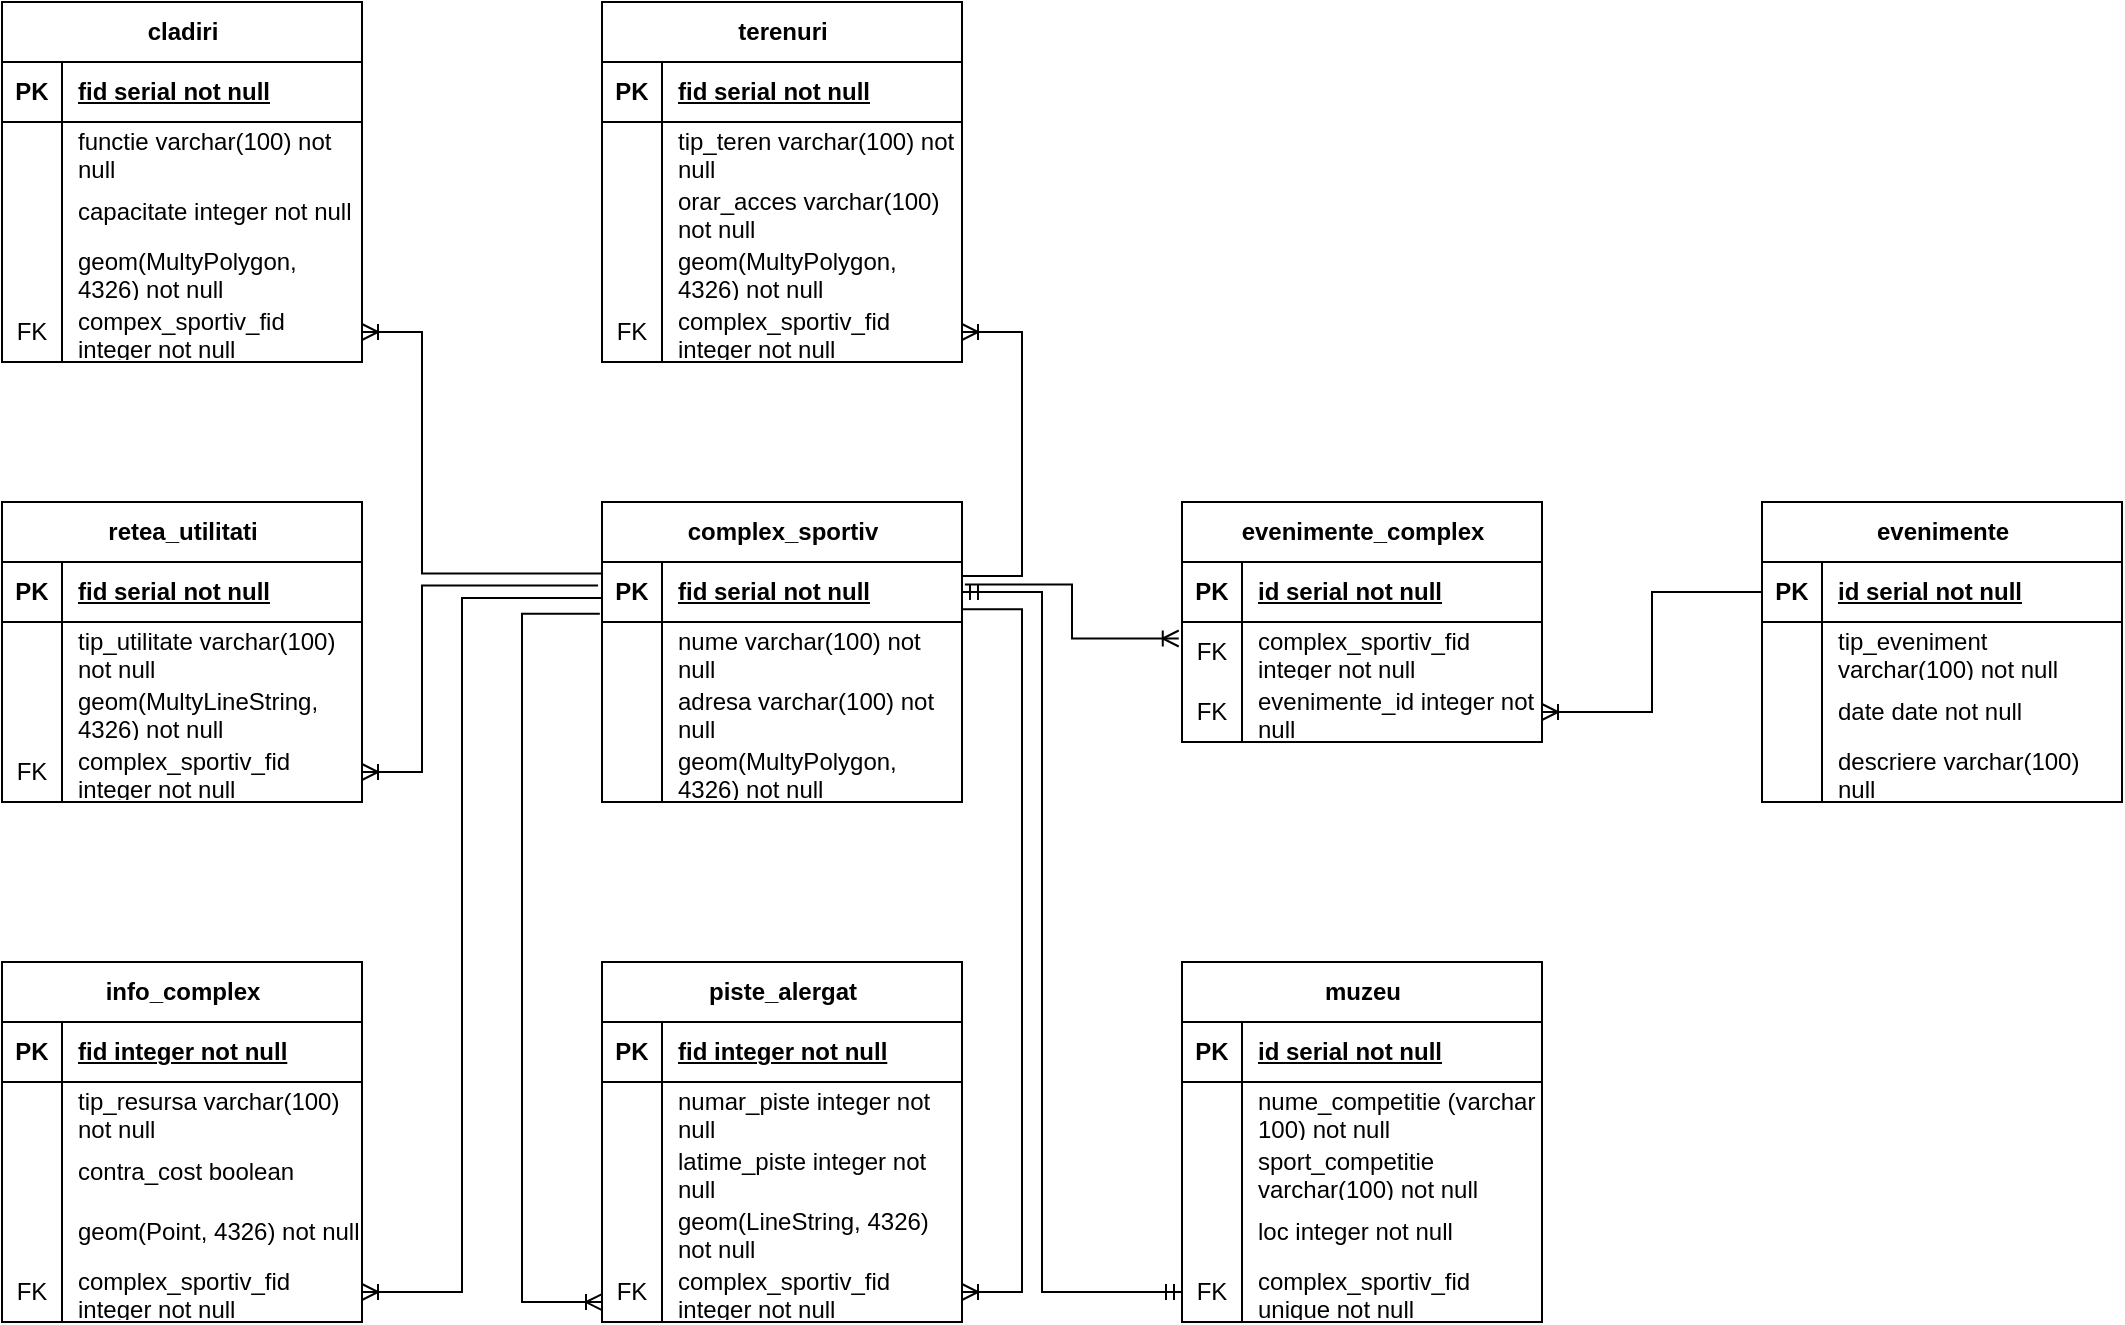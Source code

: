 <mxfile version="28.0.5">
  <diagram name="Page-1" id="5tSPtJ4tmCpfZCTkYrMa">
    <mxGraphModel dx="1042" dy="527" grid="1" gridSize="10" guides="1" tooltips="1" connect="1" arrows="1" fold="1" page="1" pageScale="1" pageWidth="850" pageHeight="1100" math="0" shadow="0">
      <root>
        <mxCell id="0" />
        <mxCell id="1" parent="0" />
        <mxCell id="mjP5qU82yMlAhtLbweQS-1" value="complex_sportiv" style="shape=table;startSize=30;container=1;collapsible=1;childLayout=tableLayout;fixedRows=1;rowLines=0;fontStyle=1;align=center;resizeLast=1;html=1;" parent="1" vertex="1">
          <mxGeometry x="390" y="290" width="180" height="150" as="geometry" />
        </mxCell>
        <mxCell id="mjP5qU82yMlAhtLbweQS-2" value="" style="shape=tableRow;horizontal=0;startSize=0;swimlaneHead=0;swimlaneBody=0;fillColor=none;collapsible=0;dropTarget=0;points=[[0,0.5],[1,0.5]];portConstraint=eastwest;top=0;left=0;right=0;bottom=1;" parent="mjP5qU82yMlAhtLbweQS-1" vertex="1">
          <mxGeometry y="30" width="180" height="30" as="geometry" />
        </mxCell>
        <mxCell id="mjP5qU82yMlAhtLbweQS-3" value="PK" style="shape=partialRectangle;connectable=0;fillColor=none;top=0;left=0;bottom=0;right=0;fontStyle=1;overflow=hidden;whiteSpace=wrap;html=1;" parent="mjP5qU82yMlAhtLbweQS-2" vertex="1">
          <mxGeometry width="30" height="30" as="geometry">
            <mxRectangle width="30" height="30" as="alternateBounds" />
          </mxGeometry>
        </mxCell>
        <mxCell id="mjP5qU82yMlAhtLbweQS-4" value="fid serial not null" style="shape=partialRectangle;connectable=0;fillColor=none;top=0;left=0;bottom=0;right=0;align=left;spacingLeft=6;fontStyle=5;overflow=hidden;whiteSpace=wrap;html=1;" parent="mjP5qU82yMlAhtLbweQS-2" vertex="1">
          <mxGeometry x="30" width="150" height="30" as="geometry">
            <mxRectangle width="150" height="30" as="alternateBounds" />
          </mxGeometry>
        </mxCell>
        <mxCell id="mjP5qU82yMlAhtLbweQS-5" value="" style="shape=tableRow;horizontal=0;startSize=0;swimlaneHead=0;swimlaneBody=0;fillColor=none;collapsible=0;dropTarget=0;points=[[0,0.5],[1,0.5]];portConstraint=eastwest;top=0;left=0;right=0;bottom=0;" parent="mjP5qU82yMlAhtLbweQS-1" vertex="1">
          <mxGeometry y="60" width="180" height="30" as="geometry" />
        </mxCell>
        <mxCell id="mjP5qU82yMlAhtLbweQS-6" value="" style="shape=partialRectangle;connectable=0;fillColor=none;top=0;left=0;bottom=0;right=0;editable=1;overflow=hidden;whiteSpace=wrap;html=1;" parent="mjP5qU82yMlAhtLbweQS-5" vertex="1">
          <mxGeometry width="30" height="30" as="geometry">
            <mxRectangle width="30" height="30" as="alternateBounds" />
          </mxGeometry>
        </mxCell>
        <mxCell id="mjP5qU82yMlAhtLbweQS-7" value="nume varchar(100) not null" style="shape=partialRectangle;connectable=0;fillColor=none;top=0;left=0;bottom=0;right=0;align=left;spacingLeft=6;overflow=hidden;whiteSpace=wrap;html=1;" parent="mjP5qU82yMlAhtLbweQS-5" vertex="1">
          <mxGeometry x="30" width="150" height="30" as="geometry">
            <mxRectangle width="150" height="30" as="alternateBounds" />
          </mxGeometry>
        </mxCell>
        <mxCell id="mjP5qU82yMlAhtLbweQS-8" value="" style="shape=tableRow;horizontal=0;startSize=0;swimlaneHead=0;swimlaneBody=0;fillColor=none;collapsible=0;dropTarget=0;points=[[0,0.5],[1,0.5]];portConstraint=eastwest;top=0;left=0;right=0;bottom=0;" parent="mjP5qU82yMlAhtLbweQS-1" vertex="1">
          <mxGeometry y="90" width="180" height="30" as="geometry" />
        </mxCell>
        <mxCell id="mjP5qU82yMlAhtLbweQS-9" value="" style="shape=partialRectangle;connectable=0;fillColor=none;top=0;left=0;bottom=0;right=0;editable=1;overflow=hidden;whiteSpace=wrap;html=1;" parent="mjP5qU82yMlAhtLbweQS-8" vertex="1">
          <mxGeometry width="30" height="30" as="geometry">
            <mxRectangle width="30" height="30" as="alternateBounds" />
          </mxGeometry>
        </mxCell>
        <mxCell id="mjP5qU82yMlAhtLbweQS-10" value="adresa varchar(100) not null" style="shape=partialRectangle;connectable=0;fillColor=none;top=0;left=0;bottom=0;right=0;align=left;spacingLeft=6;overflow=hidden;whiteSpace=wrap;html=1;" parent="mjP5qU82yMlAhtLbweQS-8" vertex="1">
          <mxGeometry x="30" width="150" height="30" as="geometry">
            <mxRectangle width="150" height="30" as="alternateBounds" />
          </mxGeometry>
        </mxCell>
        <mxCell id="Y98o8y7qxTcGkqHmKxGU-14" value="" style="shape=tableRow;horizontal=0;startSize=0;swimlaneHead=0;swimlaneBody=0;fillColor=none;collapsible=0;dropTarget=0;points=[[0,0.5],[1,0.5]];portConstraint=eastwest;top=0;left=0;right=0;bottom=0;" vertex="1" parent="mjP5qU82yMlAhtLbweQS-1">
          <mxGeometry y="120" width="180" height="30" as="geometry" />
        </mxCell>
        <mxCell id="Y98o8y7qxTcGkqHmKxGU-15" value="" style="shape=partialRectangle;connectable=0;fillColor=none;top=0;left=0;bottom=0;right=0;editable=1;overflow=hidden;whiteSpace=wrap;html=1;" vertex="1" parent="Y98o8y7qxTcGkqHmKxGU-14">
          <mxGeometry width="30" height="30" as="geometry">
            <mxRectangle width="30" height="30" as="alternateBounds" />
          </mxGeometry>
        </mxCell>
        <mxCell id="Y98o8y7qxTcGkqHmKxGU-16" value="geom(MultyPolygon, 4326) not null" style="shape=partialRectangle;connectable=0;fillColor=none;top=0;left=0;bottom=0;right=0;align=left;spacingLeft=6;overflow=hidden;whiteSpace=wrap;html=1;" vertex="1" parent="Y98o8y7qxTcGkqHmKxGU-14">
          <mxGeometry x="30" width="150" height="30" as="geometry">
            <mxRectangle width="150" height="30" as="alternateBounds" />
          </mxGeometry>
        </mxCell>
        <mxCell id="mjP5qU82yMlAhtLbweQS-11" value="terenuri" style="shape=table;startSize=30;container=1;collapsible=1;childLayout=tableLayout;fixedRows=1;rowLines=0;fontStyle=1;align=center;resizeLast=1;html=1;" parent="1" vertex="1">
          <mxGeometry x="390" y="40" width="180" height="180" as="geometry" />
        </mxCell>
        <mxCell id="mjP5qU82yMlAhtLbweQS-12" value="" style="shape=tableRow;horizontal=0;startSize=0;swimlaneHead=0;swimlaneBody=0;fillColor=none;collapsible=0;dropTarget=0;points=[[0,0.5],[1,0.5]];portConstraint=eastwest;top=0;left=0;right=0;bottom=1;" parent="mjP5qU82yMlAhtLbweQS-11" vertex="1">
          <mxGeometry y="30" width="180" height="30" as="geometry" />
        </mxCell>
        <mxCell id="mjP5qU82yMlAhtLbweQS-13" value="PK" style="shape=partialRectangle;connectable=0;fillColor=none;top=0;left=0;bottom=0;right=0;fontStyle=1;overflow=hidden;whiteSpace=wrap;html=1;" parent="mjP5qU82yMlAhtLbweQS-12" vertex="1">
          <mxGeometry width="30" height="30" as="geometry">
            <mxRectangle width="30" height="30" as="alternateBounds" />
          </mxGeometry>
        </mxCell>
        <mxCell id="mjP5qU82yMlAhtLbweQS-14" value="fid serial not null" style="shape=partialRectangle;connectable=0;fillColor=none;top=0;left=0;bottom=0;right=0;align=left;spacingLeft=6;fontStyle=5;overflow=hidden;whiteSpace=wrap;html=1;" parent="mjP5qU82yMlAhtLbweQS-12" vertex="1">
          <mxGeometry x="30" width="150" height="30" as="geometry">
            <mxRectangle width="150" height="30" as="alternateBounds" />
          </mxGeometry>
        </mxCell>
        <mxCell id="mjP5qU82yMlAhtLbweQS-15" value="" style="shape=tableRow;horizontal=0;startSize=0;swimlaneHead=0;swimlaneBody=0;fillColor=none;collapsible=0;dropTarget=0;points=[[0,0.5],[1,0.5]];portConstraint=eastwest;top=0;left=0;right=0;bottom=0;" parent="mjP5qU82yMlAhtLbweQS-11" vertex="1">
          <mxGeometry y="60" width="180" height="30" as="geometry" />
        </mxCell>
        <mxCell id="mjP5qU82yMlAhtLbweQS-16" value="" style="shape=partialRectangle;connectable=0;fillColor=none;top=0;left=0;bottom=0;right=0;editable=1;overflow=hidden;whiteSpace=wrap;html=1;" parent="mjP5qU82yMlAhtLbweQS-15" vertex="1">
          <mxGeometry width="30" height="30" as="geometry">
            <mxRectangle width="30" height="30" as="alternateBounds" />
          </mxGeometry>
        </mxCell>
        <mxCell id="mjP5qU82yMlAhtLbweQS-17" value="tip_teren varchar(100) not null" style="shape=partialRectangle;connectable=0;fillColor=none;top=0;left=0;bottom=0;right=0;align=left;spacingLeft=6;overflow=hidden;whiteSpace=wrap;html=1;" parent="mjP5qU82yMlAhtLbweQS-15" vertex="1">
          <mxGeometry x="30" width="150" height="30" as="geometry">
            <mxRectangle width="150" height="30" as="alternateBounds" />
          </mxGeometry>
        </mxCell>
        <mxCell id="mjP5qU82yMlAhtLbweQS-18" value="" style="shape=tableRow;horizontal=0;startSize=0;swimlaneHead=0;swimlaneBody=0;fillColor=none;collapsible=0;dropTarget=0;points=[[0,0.5],[1,0.5]];portConstraint=eastwest;top=0;left=0;right=0;bottom=0;" parent="mjP5qU82yMlAhtLbweQS-11" vertex="1">
          <mxGeometry y="90" width="180" height="30" as="geometry" />
        </mxCell>
        <mxCell id="mjP5qU82yMlAhtLbweQS-19" value="" style="shape=partialRectangle;connectable=0;fillColor=none;top=0;left=0;bottom=0;right=0;editable=1;overflow=hidden;whiteSpace=wrap;html=1;" parent="mjP5qU82yMlAhtLbweQS-18" vertex="1">
          <mxGeometry width="30" height="30" as="geometry">
            <mxRectangle width="30" height="30" as="alternateBounds" />
          </mxGeometry>
        </mxCell>
        <mxCell id="mjP5qU82yMlAhtLbweQS-20" value="orar_acces varchar(100) not null" style="shape=partialRectangle;connectable=0;fillColor=none;top=0;left=0;bottom=0;right=0;align=left;spacingLeft=6;overflow=hidden;whiteSpace=wrap;html=1;" parent="mjP5qU82yMlAhtLbweQS-18" vertex="1">
          <mxGeometry x="30" width="150" height="30" as="geometry">
            <mxRectangle width="150" height="30" as="alternateBounds" />
          </mxGeometry>
        </mxCell>
        <mxCell id="mjP5qU82yMlAhtLbweQS-21" value="" style="shape=tableRow;horizontal=0;startSize=0;swimlaneHead=0;swimlaneBody=0;fillColor=none;collapsible=0;dropTarget=0;points=[[0,0.5],[1,0.5]];portConstraint=eastwest;top=0;left=0;right=0;bottom=0;" parent="mjP5qU82yMlAhtLbweQS-11" vertex="1">
          <mxGeometry y="120" width="180" height="30" as="geometry" />
        </mxCell>
        <mxCell id="mjP5qU82yMlAhtLbweQS-22" value="" style="shape=partialRectangle;connectable=0;fillColor=none;top=0;left=0;bottom=0;right=0;editable=1;overflow=hidden;whiteSpace=wrap;html=1;" parent="mjP5qU82yMlAhtLbweQS-21" vertex="1">
          <mxGeometry width="30" height="30" as="geometry">
            <mxRectangle width="30" height="30" as="alternateBounds" />
          </mxGeometry>
        </mxCell>
        <mxCell id="mjP5qU82yMlAhtLbweQS-23" value="geom(MultyPolygon, 4326) not null" style="shape=partialRectangle;connectable=0;fillColor=none;top=0;left=0;bottom=0;right=0;align=left;spacingLeft=6;overflow=hidden;whiteSpace=wrap;html=1;" parent="mjP5qU82yMlAhtLbweQS-21" vertex="1">
          <mxGeometry x="30" width="150" height="30" as="geometry">
            <mxRectangle width="150" height="30" as="alternateBounds" />
          </mxGeometry>
        </mxCell>
        <mxCell id="mjP5qU82yMlAhtLbweQS-24" value="" style="shape=tableRow;horizontal=0;startSize=0;swimlaneHead=0;swimlaneBody=0;fillColor=none;collapsible=0;dropTarget=0;points=[[0,0.5],[1,0.5]];portConstraint=eastwest;top=0;left=0;right=0;bottom=0;" parent="mjP5qU82yMlAhtLbweQS-11" vertex="1">
          <mxGeometry y="150" width="180" height="30" as="geometry" />
        </mxCell>
        <mxCell id="mjP5qU82yMlAhtLbweQS-25" value="FK" style="shape=partialRectangle;connectable=0;fillColor=none;top=0;left=0;bottom=0;right=0;editable=1;overflow=hidden;whiteSpace=wrap;html=1;" parent="mjP5qU82yMlAhtLbweQS-24" vertex="1">
          <mxGeometry width="30" height="30" as="geometry">
            <mxRectangle width="30" height="30" as="alternateBounds" />
          </mxGeometry>
        </mxCell>
        <mxCell id="mjP5qU82yMlAhtLbweQS-26" value="complex_sportiv_fid integer not null" style="shape=partialRectangle;connectable=0;fillColor=none;top=0;left=0;bottom=0;right=0;align=left;spacingLeft=6;overflow=hidden;whiteSpace=wrap;html=1;" parent="mjP5qU82yMlAhtLbweQS-24" vertex="1">
          <mxGeometry x="30" width="150" height="30" as="geometry">
            <mxRectangle width="150" height="30" as="alternateBounds" />
          </mxGeometry>
        </mxCell>
        <mxCell id="mjP5qU82yMlAhtLbweQS-27" value="cladiri" style="shape=table;startSize=30;container=1;collapsible=1;childLayout=tableLayout;fixedRows=1;rowLines=0;fontStyle=1;align=center;resizeLast=1;html=1;" parent="1" vertex="1">
          <mxGeometry x="90" y="40" width="180" height="180" as="geometry" />
        </mxCell>
        <mxCell id="mjP5qU82yMlAhtLbweQS-28" value="" style="shape=tableRow;horizontal=0;startSize=0;swimlaneHead=0;swimlaneBody=0;fillColor=none;collapsible=0;dropTarget=0;points=[[0,0.5],[1,0.5]];portConstraint=eastwest;top=0;left=0;right=0;bottom=1;" parent="mjP5qU82yMlAhtLbweQS-27" vertex="1">
          <mxGeometry y="30" width="180" height="30" as="geometry" />
        </mxCell>
        <mxCell id="mjP5qU82yMlAhtLbweQS-29" value="PK" style="shape=partialRectangle;connectable=0;fillColor=none;top=0;left=0;bottom=0;right=0;fontStyle=1;overflow=hidden;whiteSpace=wrap;html=1;" parent="mjP5qU82yMlAhtLbweQS-28" vertex="1">
          <mxGeometry width="30" height="30" as="geometry">
            <mxRectangle width="30" height="30" as="alternateBounds" />
          </mxGeometry>
        </mxCell>
        <mxCell id="mjP5qU82yMlAhtLbweQS-30" value="fid serial not null" style="shape=partialRectangle;connectable=0;fillColor=none;top=0;left=0;bottom=0;right=0;align=left;spacingLeft=6;fontStyle=5;overflow=hidden;whiteSpace=wrap;html=1;" parent="mjP5qU82yMlAhtLbweQS-28" vertex="1">
          <mxGeometry x="30" width="150" height="30" as="geometry">
            <mxRectangle width="150" height="30" as="alternateBounds" />
          </mxGeometry>
        </mxCell>
        <mxCell id="mjP5qU82yMlAhtLbweQS-31" value="" style="shape=tableRow;horizontal=0;startSize=0;swimlaneHead=0;swimlaneBody=0;fillColor=none;collapsible=0;dropTarget=0;points=[[0,0.5],[1,0.5]];portConstraint=eastwest;top=0;left=0;right=0;bottom=0;" parent="mjP5qU82yMlAhtLbweQS-27" vertex="1">
          <mxGeometry y="60" width="180" height="30" as="geometry" />
        </mxCell>
        <mxCell id="mjP5qU82yMlAhtLbweQS-32" value="" style="shape=partialRectangle;connectable=0;fillColor=none;top=0;left=0;bottom=0;right=0;editable=1;overflow=hidden;whiteSpace=wrap;html=1;" parent="mjP5qU82yMlAhtLbweQS-31" vertex="1">
          <mxGeometry width="30" height="30" as="geometry">
            <mxRectangle width="30" height="30" as="alternateBounds" />
          </mxGeometry>
        </mxCell>
        <mxCell id="mjP5qU82yMlAhtLbweQS-33" value="functie varchar(100) not null" style="shape=partialRectangle;connectable=0;fillColor=none;top=0;left=0;bottom=0;right=0;align=left;spacingLeft=6;overflow=hidden;whiteSpace=wrap;html=1;" parent="mjP5qU82yMlAhtLbweQS-31" vertex="1">
          <mxGeometry x="30" width="150" height="30" as="geometry">
            <mxRectangle width="150" height="30" as="alternateBounds" />
          </mxGeometry>
        </mxCell>
        <mxCell id="mjP5qU82yMlAhtLbweQS-34" value="" style="shape=tableRow;horizontal=0;startSize=0;swimlaneHead=0;swimlaneBody=0;fillColor=none;collapsible=0;dropTarget=0;points=[[0,0.5],[1,0.5]];portConstraint=eastwest;top=0;left=0;right=0;bottom=0;" parent="mjP5qU82yMlAhtLbweQS-27" vertex="1">
          <mxGeometry y="90" width="180" height="30" as="geometry" />
        </mxCell>
        <mxCell id="mjP5qU82yMlAhtLbweQS-35" value="" style="shape=partialRectangle;connectable=0;fillColor=none;top=0;left=0;bottom=0;right=0;editable=1;overflow=hidden;whiteSpace=wrap;html=1;" parent="mjP5qU82yMlAhtLbweQS-34" vertex="1">
          <mxGeometry width="30" height="30" as="geometry">
            <mxRectangle width="30" height="30" as="alternateBounds" />
          </mxGeometry>
        </mxCell>
        <mxCell id="mjP5qU82yMlAhtLbweQS-36" value="capacitate integer not null" style="shape=partialRectangle;connectable=0;fillColor=none;top=0;left=0;bottom=0;right=0;align=left;spacingLeft=6;overflow=hidden;whiteSpace=wrap;html=1;" parent="mjP5qU82yMlAhtLbweQS-34" vertex="1">
          <mxGeometry x="30" width="150" height="30" as="geometry">
            <mxRectangle width="150" height="30" as="alternateBounds" />
          </mxGeometry>
        </mxCell>
        <mxCell id="mjP5qU82yMlAhtLbweQS-37" value="" style="shape=tableRow;horizontal=0;startSize=0;swimlaneHead=0;swimlaneBody=0;fillColor=none;collapsible=0;dropTarget=0;points=[[0,0.5],[1,0.5]];portConstraint=eastwest;top=0;left=0;right=0;bottom=0;" parent="mjP5qU82yMlAhtLbweQS-27" vertex="1">
          <mxGeometry y="120" width="180" height="30" as="geometry" />
        </mxCell>
        <mxCell id="mjP5qU82yMlAhtLbweQS-38" value="" style="shape=partialRectangle;connectable=0;fillColor=none;top=0;left=0;bottom=0;right=0;editable=1;overflow=hidden;whiteSpace=wrap;html=1;" parent="mjP5qU82yMlAhtLbweQS-37" vertex="1">
          <mxGeometry width="30" height="30" as="geometry">
            <mxRectangle width="30" height="30" as="alternateBounds" />
          </mxGeometry>
        </mxCell>
        <mxCell id="mjP5qU82yMlAhtLbweQS-39" value="geom(MultyPolygon, 4326) not null" style="shape=partialRectangle;connectable=0;fillColor=none;top=0;left=0;bottom=0;right=0;align=left;spacingLeft=6;overflow=hidden;whiteSpace=wrap;html=1;" parent="mjP5qU82yMlAhtLbweQS-37" vertex="1">
          <mxGeometry x="30" width="150" height="30" as="geometry">
            <mxRectangle width="150" height="30" as="alternateBounds" />
          </mxGeometry>
        </mxCell>
        <mxCell id="mjP5qU82yMlAhtLbweQS-40" value="" style="shape=tableRow;horizontal=0;startSize=0;swimlaneHead=0;swimlaneBody=0;fillColor=none;collapsible=0;dropTarget=0;points=[[0,0.5],[1,0.5]];portConstraint=eastwest;top=0;left=0;right=0;bottom=0;" parent="mjP5qU82yMlAhtLbweQS-27" vertex="1">
          <mxGeometry y="150" width="180" height="30" as="geometry" />
        </mxCell>
        <mxCell id="mjP5qU82yMlAhtLbweQS-41" value="FK" style="shape=partialRectangle;connectable=0;fillColor=none;top=0;left=0;bottom=0;right=0;editable=1;overflow=hidden;whiteSpace=wrap;html=1;" parent="mjP5qU82yMlAhtLbweQS-40" vertex="1">
          <mxGeometry width="30" height="30" as="geometry">
            <mxRectangle width="30" height="30" as="alternateBounds" />
          </mxGeometry>
        </mxCell>
        <mxCell id="mjP5qU82yMlAhtLbweQS-42" value="compex_sportiv_fid integer not null" style="shape=partialRectangle;connectable=0;fillColor=none;top=0;left=0;bottom=0;right=0;align=left;spacingLeft=6;overflow=hidden;whiteSpace=wrap;html=1;" parent="mjP5qU82yMlAhtLbweQS-40" vertex="1">
          <mxGeometry x="30" width="150" height="30" as="geometry">
            <mxRectangle width="150" height="30" as="alternateBounds" />
          </mxGeometry>
        </mxCell>
        <mxCell id="mjP5qU82yMlAhtLbweQS-43" value="retea_utilitati" style="shape=table;startSize=30;container=1;collapsible=1;childLayout=tableLayout;fixedRows=1;rowLines=0;fontStyle=1;align=center;resizeLast=1;html=1;" parent="1" vertex="1">
          <mxGeometry x="90" y="290" width="180" height="150" as="geometry" />
        </mxCell>
        <mxCell id="mjP5qU82yMlAhtLbweQS-44" value="" style="shape=tableRow;horizontal=0;startSize=0;swimlaneHead=0;swimlaneBody=0;fillColor=none;collapsible=0;dropTarget=0;points=[[0,0.5],[1,0.5]];portConstraint=eastwest;top=0;left=0;right=0;bottom=1;" parent="mjP5qU82yMlAhtLbweQS-43" vertex="1">
          <mxGeometry y="30" width="180" height="30" as="geometry" />
        </mxCell>
        <mxCell id="mjP5qU82yMlAhtLbweQS-45" value="PK" style="shape=partialRectangle;connectable=0;fillColor=none;top=0;left=0;bottom=0;right=0;fontStyle=1;overflow=hidden;whiteSpace=wrap;html=1;" parent="mjP5qU82yMlAhtLbweQS-44" vertex="1">
          <mxGeometry width="30" height="30" as="geometry">
            <mxRectangle width="30" height="30" as="alternateBounds" />
          </mxGeometry>
        </mxCell>
        <mxCell id="mjP5qU82yMlAhtLbweQS-46" value="fid serial not null" style="shape=partialRectangle;connectable=0;fillColor=none;top=0;left=0;bottom=0;right=0;align=left;spacingLeft=6;fontStyle=5;overflow=hidden;whiteSpace=wrap;html=1;" parent="mjP5qU82yMlAhtLbweQS-44" vertex="1">
          <mxGeometry x="30" width="150" height="30" as="geometry">
            <mxRectangle width="150" height="30" as="alternateBounds" />
          </mxGeometry>
        </mxCell>
        <mxCell id="mjP5qU82yMlAhtLbweQS-47" value="" style="shape=tableRow;horizontal=0;startSize=0;swimlaneHead=0;swimlaneBody=0;fillColor=none;collapsible=0;dropTarget=0;points=[[0,0.5],[1,0.5]];portConstraint=eastwest;top=0;left=0;right=0;bottom=0;" parent="mjP5qU82yMlAhtLbweQS-43" vertex="1">
          <mxGeometry y="60" width="180" height="30" as="geometry" />
        </mxCell>
        <mxCell id="mjP5qU82yMlAhtLbweQS-48" value="" style="shape=partialRectangle;connectable=0;fillColor=none;top=0;left=0;bottom=0;right=0;editable=1;overflow=hidden;whiteSpace=wrap;html=1;" parent="mjP5qU82yMlAhtLbweQS-47" vertex="1">
          <mxGeometry width="30" height="30" as="geometry">
            <mxRectangle width="30" height="30" as="alternateBounds" />
          </mxGeometry>
        </mxCell>
        <mxCell id="mjP5qU82yMlAhtLbweQS-49" value="tip_utilitate varchar(100) not null" style="shape=partialRectangle;connectable=0;fillColor=none;top=0;left=0;bottom=0;right=0;align=left;spacingLeft=6;overflow=hidden;whiteSpace=wrap;html=1;" parent="mjP5qU82yMlAhtLbweQS-47" vertex="1">
          <mxGeometry x="30" width="150" height="30" as="geometry">
            <mxRectangle width="150" height="30" as="alternateBounds" />
          </mxGeometry>
        </mxCell>
        <mxCell id="mjP5qU82yMlAhtLbweQS-50" value="" style="shape=tableRow;horizontal=0;startSize=0;swimlaneHead=0;swimlaneBody=0;fillColor=none;collapsible=0;dropTarget=0;points=[[0,0.5],[1,0.5]];portConstraint=eastwest;top=0;left=0;right=0;bottom=0;" parent="mjP5qU82yMlAhtLbweQS-43" vertex="1">
          <mxGeometry y="90" width="180" height="30" as="geometry" />
        </mxCell>
        <mxCell id="mjP5qU82yMlAhtLbweQS-51" value="" style="shape=partialRectangle;connectable=0;fillColor=none;top=0;left=0;bottom=0;right=0;editable=1;overflow=hidden;whiteSpace=wrap;html=1;" parent="mjP5qU82yMlAhtLbweQS-50" vertex="1">
          <mxGeometry width="30" height="30" as="geometry">
            <mxRectangle width="30" height="30" as="alternateBounds" />
          </mxGeometry>
        </mxCell>
        <mxCell id="mjP5qU82yMlAhtLbweQS-52" value="geom(MultyLineString, 4326) not null" style="shape=partialRectangle;connectable=0;fillColor=none;top=0;left=0;bottom=0;right=0;align=left;spacingLeft=6;overflow=hidden;whiteSpace=wrap;html=1;" parent="mjP5qU82yMlAhtLbweQS-50" vertex="1">
          <mxGeometry x="30" width="150" height="30" as="geometry">
            <mxRectangle width="150" height="30" as="alternateBounds" />
          </mxGeometry>
        </mxCell>
        <mxCell id="mjP5qU82yMlAhtLbweQS-53" value="" style="shape=tableRow;horizontal=0;startSize=0;swimlaneHead=0;swimlaneBody=0;fillColor=none;collapsible=0;dropTarget=0;points=[[0,0.5],[1,0.5]];portConstraint=eastwest;top=0;left=0;right=0;bottom=0;" parent="mjP5qU82yMlAhtLbweQS-43" vertex="1">
          <mxGeometry y="120" width="180" height="30" as="geometry" />
        </mxCell>
        <mxCell id="mjP5qU82yMlAhtLbweQS-54" value="FK" style="shape=partialRectangle;connectable=0;fillColor=none;top=0;left=0;bottom=0;right=0;editable=1;overflow=hidden;whiteSpace=wrap;html=1;" parent="mjP5qU82yMlAhtLbweQS-53" vertex="1">
          <mxGeometry width="30" height="30" as="geometry">
            <mxRectangle width="30" height="30" as="alternateBounds" />
          </mxGeometry>
        </mxCell>
        <mxCell id="mjP5qU82yMlAhtLbweQS-55" value="complex_sportiv_fid integer not null" style="shape=partialRectangle;connectable=0;fillColor=none;top=0;left=0;bottom=0;right=0;align=left;spacingLeft=6;overflow=hidden;whiteSpace=wrap;html=1;" parent="mjP5qU82yMlAhtLbweQS-53" vertex="1">
          <mxGeometry x="30" width="150" height="30" as="geometry">
            <mxRectangle width="150" height="30" as="alternateBounds" />
          </mxGeometry>
        </mxCell>
        <mxCell id="mjP5qU82yMlAhtLbweQS-56" value="info_complex" style="shape=table;startSize=30;container=1;collapsible=1;childLayout=tableLayout;fixedRows=1;rowLines=0;fontStyle=1;align=center;resizeLast=1;html=1;" parent="1" vertex="1">
          <mxGeometry x="90" y="520" width="180" height="180" as="geometry" />
        </mxCell>
        <mxCell id="mjP5qU82yMlAhtLbweQS-57" value="" style="shape=tableRow;horizontal=0;startSize=0;swimlaneHead=0;swimlaneBody=0;fillColor=none;collapsible=0;dropTarget=0;points=[[0,0.5],[1,0.5]];portConstraint=eastwest;top=0;left=0;right=0;bottom=1;" parent="mjP5qU82yMlAhtLbweQS-56" vertex="1">
          <mxGeometry y="30" width="180" height="30" as="geometry" />
        </mxCell>
        <mxCell id="mjP5qU82yMlAhtLbweQS-58" value="PK" style="shape=partialRectangle;connectable=0;fillColor=none;top=0;left=0;bottom=0;right=0;fontStyle=1;overflow=hidden;whiteSpace=wrap;html=1;" parent="mjP5qU82yMlAhtLbweQS-57" vertex="1">
          <mxGeometry width="30" height="30" as="geometry">
            <mxRectangle width="30" height="30" as="alternateBounds" />
          </mxGeometry>
        </mxCell>
        <mxCell id="mjP5qU82yMlAhtLbweQS-59" value="fid integer not null" style="shape=partialRectangle;connectable=0;fillColor=none;top=0;left=0;bottom=0;right=0;align=left;spacingLeft=6;fontStyle=5;overflow=hidden;whiteSpace=wrap;html=1;" parent="mjP5qU82yMlAhtLbweQS-57" vertex="1">
          <mxGeometry x="30" width="150" height="30" as="geometry">
            <mxRectangle width="150" height="30" as="alternateBounds" />
          </mxGeometry>
        </mxCell>
        <mxCell id="mjP5qU82yMlAhtLbweQS-60" value="" style="shape=tableRow;horizontal=0;startSize=0;swimlaneHead=0;swimlaneBody=0;fillColor=none;collapsible=0;dropTarget=0;points=[[0,0.5],[1,0.5]];portConstraint=eastwest;top=0;left=0;right=0;bottom=0;" parent="mjP5qU82yMlAhtLbweQS-56" vertex="1">
          <mxGeometry y="60" width="180" height="30" as="geometry" />
        </mxCell>
        <mxCell id="mjP5qU82yMlAhtLbweQS-61" value="" style="shape=partialRectangle;connectable=0;fillColor=none;top=0;left=0;bottom=0;right=0;editable=1;overflow=hidden;whiteSpace=wrap;html=1;" parent="mjP5qU82yMlAhtLbweQS-60" vertex="1">
          <mxGeometry width="30" height="30" as="geometry">
            <mxRectangle width="30" height="30" as="alternateBounds" />
          </mxGeometry>
        </mxCell>
        <mxCell id="mjP5qU82yMlAhtLbweQS-62" value="tip_resursa varchar(100) not null" style="shape=partialRectangle;connectable=0;fillColor=none;top=0;left=0;bottom=0;right=0;align=left;spacingLeft=6;overflow=hidden;whiteSpace=wrap;html=1;" parent="mjP5qU82yMlAhtLbweQS-60" vertex="1">
          <mxGeometry x="30" width="150" height="30" as="geometry">
            <mxRectangle width="150" height="30" as="alternateBounds" />
          </mxGeometry>
        </mxCell>
        <mxCell id="mjP5qU82yMlAhtLbweQS-63" value="" style="shape=tableRow;horizontal=0;startSize=0;swimlaneHead=0;swimlaneBody=0;fillColor=none;collapsible=0;dropTarget=0;points=[[0,0.5],[1,0.5]];portConstraint=eastwest;top=0;left=0;right=0;bottom=0;" parent="mjP5qU82yMlAhtLbweQS-56" vertex="1">
          <mxGeometry y="90" width="180" height="30" as="geometry" />
        </mxCell>
        <mxCell id="mjP5qU82yMlAhtLbweQS-64" value="" style="shape=partialRectangle;connectable=0;fillColor=none;top=0;left=0;bottom=0;right=0;editable=1;overflow=hidden;whiteSpace=wrap;html=1;" parent="mjP5qU82yMlAhtLbweQS-63" vertex="1">
          <mxGeometry width="30" height="30" as="geometry">
            <mxRectangle width="30" height="30" as="alternateBounds" />
          </mxGeometry>
        </mxCell>
        <mxCell id="mjP5qU82yMlAhtLbweQS-65" value="contra_cost boolean" style="shape=partialRectangle;connectable=0;fillColor=none;top=0;left=0;bottom=0;right=0;align=left;spacingLeft=6;overflow=hidden;whiteSpace=wrap;html=1;" parent="mjP5qU82yMlAhtLbweQS-63" vertex="1">
          <mxGeometry x="30" width="150" height="30" as="geometry">
            <mxRectangle width="150" height="30" as="alternateBounds" />
          </mxGeometry>
        </mxCell>
        <mxCell id="mjP5qU82yMlAhtLbweQS-66" value="" style="shape=tableRow;horizontal=0;startSize=0;swimlaneHead=0;swimlaneBody=0;fillColor=none;collapsible=0;dropTarget=0;points=[[0,0.5],[1,0.5]];portConstraint=eastwest;top=0;left=0;right=0;bottom=0;" parent="mjP5qU82yMlAhtLbweQS-56" vertex="1">
          <mxGeometry y="120" width="180" height="30" as="geometry" />
        </mxCell>
        <mxCell id="mjP5qU82yMlAhtLbweQS-67" value="" style="shape=partialRectangle;connectable=0;fillColor=none;top=0;left=0;bottom=0;right=0;editable=1;overflow=hidden;whiteSpace=wrap;html=1;" parent="mjP5qU82yMlAhtLbweQS-66" vertex="1">
          <mxGeometry width="30" height="30" as="geometry">
            <mxRectangle width="30" height="30" as="alternateBounds" />
          </mxGeometry>
        </mxCell>
        <mxCell id="mjP5qU82yMlAhtLbweQS-68" value="geom(Point, 4326) not null" style="shape=partialRectangle;connectable=0;fillColor=none;top=0;left=0;bottom=0;right=0;align=left;spacingLeft=6;overflow=hidden;whiteSpace=wrap;html=1;" parent="mjP5qU82yMlAhtLbweQS-66" vertex="1">
          <mxGeometry x="30" width="150" height="30" as="geometry">
            <mxRectangle width="150" height="30" as="alternateBounds" />
          </mxGeometry>
        </mxCell>
        <mxCell id="mjP5qU82yMlAhtLbweQS-69" value="" style="shape=tableRow;horizontal=0;startSize=0;swimlaneHead=0;swimlaneBody=0;fillColor=none;collapsible=0;dropTarget=0;points=[[0,0.5],[1,0.5]];portConstraint=eastwest;top=0;left=0;right=0;bottom=0;" parent="mjP5qU82yMlAhtLbweQS-56" vertex="1">
          <mxGeometry y="150" width="180" height="30" as="geometry" />
        </mxCell>
        <mxCell id="mjP5qU82yMlAhtLbweQS-70" value="FK" style="shape=partialRectangle;connectable=0;fillColor=none;top=0;left=0;bottom=0;right=0;editable=1;overflow=hidden;whiteSpace=wrap;html=1;" parent="mjP5qU82yMlAhtLbweQS-69" vertex="1">
          <mxGeometry width="30" height="30" as="geometry">
            <mxRectangle width="30" height="30" as="alternateBounds" />
          </mxGeometry>
        </mxCell>
        <mxCell id="mjP5qU82yMlAhtLbweQS-71" value="complex_sportiv_fid integer not null" style="shape=partialRectangle;connectable=0;fillColor=none;top=0;left=0;bottom=0;right=0;align=left;spacingLeft=6;overflow=hidden;whiteSpace=wrap;html=1;" parent="mjP5qU82yMlAhtLbweQS-69" vertex="1">
          <mxGeometry x="30" width="150" height="30" as="geometry">
            <mxRectangle width="150" height="30" as="alternateBounds" />
          </mxGeometry>
        </mxCell>
        <mxCell id="mjP5qU82yMlAhtLbweQS-72" value="piste_alergat" style="shape=table;startSize=30;container=1;collapsible=1;childLayout=tableLayout;fixedRows=1;rowLines=0;fontStyle=1;align=center;resizeLast=1;html=1;" parent="1" vertex="1">
          <mxGeometry x="390" y="520" width="180" height="180" as="geometry" />
        </mxCell>
        <mxCell id="mjP5qU82yMlAhtLbweQS-73" value="" style="shape=tableRow;horizontal=0;startSize=0;swimlaneHead=0;swimlaneBody=0;fillColor=none;collapsible=0;dropTarget=0;points=[[0,0.5],[1,0.5]];portConstraint=eastwest;top=0;left=0;right=0;bottom=1;" parent="mjP5qU82yMlAhtLbweQS-72" vertex="1">
          <mxGeometry y="30" width="180" height="30" as="geometry" />
        </mxCell>
        <mxCell id="mjP5qU82yMlAhtLbweQS-74" value="PK" style="shape=partialRectangle;connectable=0;fillColor=none;top=0;left=0;bottom=0;right=0;fontStyle=1;overflow=hidden;whiteSpace=wrap;html=1;" parent="mjP5qU82yMlAhtLbweQS-73" vertex="1">
          <mxGeometry width="30" height="30" as="geometry">
            <mxRectangle width="30" height="30" as="alternateBounds" />
          </mxGeometry>
        </mxCell>
        <mxCell id="mjP5qU82yMlAhtLbweQS-75" value="fid integer not null" style="shape=partialRectangle;connectable=0;fillColor=none;top=0;left=0;bottom=0;right=0;align=left;spacingLeft=6;fontStyle=5;overflow=hidden;whiteSpace=wrap;html=1;" parent="mjP5qU82yMlAhtLbweQS-73" vertex="1">
          <mxGeometry x="30" width="150" height="30" as="geometry">
            <mxRectangle width="150" height="30" as="alternateBounds" />
          </mxGeometry>
        </mxCell>
        <mxCell id="mjP5qU82yMlAhtLbweQS-76" value="" style="shape=tableRow;horizontal=0;startSize=0;swimlaneHead=0;swimlaneBody=0;fillColor=none;collapsible=0;dropTarget=0;points=[[0,0.5],[1,0.5]];portConstraint=eastwest;top=0;left=0;right=0;bottom=0;" parent="mjP5qU82yMlAhtLbweQS-72" vertex="1">
          <mxGeometry y="60" width="180" height="30" as="geometry" />
        </mxCell>
        <mxCell id="mjP5qU82yMlAhtLbweQS-77" value="" style="shape=partialRectangle;connectable=0;fillColor=none;top=0;left=0;bottom=0;right=0;editable=1;overflow=hidden;whiteSpace=wrap;html=1;" parent="mjP5qU82yMlAhtLbweQS-76" vertex="1">
          <mxGeometry width="30" height="30" as="geometry">
            <mxRectangle width="30" height="30" as="alternateBounds" />
          </mxGeometry>
        </mxCell>
        <mxCell id="mjP5qU82yMlAhtLbweQS-78" value="numar_piste integer not null" style="shape=partialRectangle;connectable=0;fillColor=none;top=0;left=0;bottom=0;right=0;align=left;spacingLeft=6;overflow=hidden;whiteSpace=wrap;html=1;" parent="mjP5qU82yMlAhtLbweQS-76" vertex="1">
          <mxGeometry x="30" width="150" height="30" as="geometry">
            <mxRectangle width="150" height="30" as="alternateBounds" />
          </mxGeometry>
        </mxCell>
        <mxCell id="mjP5qU82yMlAhtLbweQS-79" value="" style="shape=tableRow;horizontal=0;startSize=0;swimlaneHead=0;swimlaneBody=0;fillColor=none;collapsible=0;dropTarget=0;points=[[0,0.5],[1,0.5]];portConstraint=eastwest;top=0;left=0;right=0;bottom=0;" parent="mjP5qU82yMlAhtLbweQS-72" vertex="1">
          <mxGeometry y="90" width="180" height="30" as="geometry" />
        </mxCell>
        <mxCell id="mjP5qU82yMlAhtLbweQS-80" value="" style="shape=partialRectangle;connectable=0;fillColor=none;top=0;left=0;bottom=0;right=0;editable=1;overflow=hidden;whiteSpace=wrap;html=1;" parent="mjP5qU82yMlAhtLbweQS-79" vertex="1">
          <mxGeometry width="30" height="30" as="geometry">
            <mxRectangle width="30" height="30" as="alternateBounds" />
          </mxGeometry>
        </mxCell>
        <mxCell id="mjP5qU82yMlAhtLbweQS-81" value="latime_piste integer not null" style="shape=partialRectangle;connectable=0;fillColor=none;top=0;left=0;bottom=0;right=0;align=left;spacingLeft=6;overflow=hidden;whiteSpace=wrap;html=1;" parent="mjP5qU82yMlAhtLbweQS-79" vertex="1">
          <mxGeometry x="30" width="150" height="30" as="geometry">
            <mxRectangle width="150" height="30" as="alternateBounds" />
          </mxGeometry>
        </mxCell>
        <mxCell id="mjP5qU82yMlAhtLbweQS-82" value="" style="shape=tableRow;horizontal=0;startSize=0;swimlaneHead=0;swimlaneBody=0;fillColor=none;collapsible=0;dropTarget=0;points=[[0,0.5],[1,0.5]];portConstraint=eastwest;top=0;left=0;right=0;bottom=0;" parent="mjP5qU82yMlAhtLbweQS-72" vertex="1">
          <mxGeometry y="120" width="180" height="30" as="geometry" />
        </mxCell>
        <mxCell id="mjP5qU82yMlAhtLbweQS-83" value="" style="shape=partialRectangle;connectable=0;fillColor=none;top=0;left=0;bottom=0;right=0;editable=1;overflow=hidden;whiteSpace=wrap;html=1;" parent="mjP5qU82yMlAhtLbweQS-82" vertex="1">
          <mxGeometry width="30" height="30" as="geometry">
            <mxRectangle width="30" height="30" as="alternateBounds" />
          </mxGeometry>
        </mxCell>
        <mxCell id="mjP5qU82yMlAhtLbweQS-84" value="geom(LineString, 4326) not null" style="shape=partialRectangle;connectable=0;fillColor=none;top=0;left=0;bottom=0;right=0;align=left;spacingLeft=6;overflow=hidden;whiteSpace=wrap;html=1;" parent="mjP5qU82yMlAhtLbweQS-82" vertex="1">
          <mxGeometry x="30" width="150" height="30" as="geometry">
            <mxRectangle width="150" height="30" as="alternateBounds" />
          </mxGeometry>
        </mxCell>
        <mxCell id="mjP5qU82yMlAhtLbweQS-85" value="" style="shape=tableRow;horizontal=0;startSize=0;swimlaneHead=0;swimlaneBody=0;fillColor=none;collapsible=0;dropTarget=0;points=[[0,0.5],[1,0.5]];portConstraint=eastwest;top=0;left=0;right=0;bottom=0;" parent="mjP5qU82yMlAhtLbweQS-72" vertex="1">
          <mxGeometry y="150" width="180" height="30" as="geometry" />
        </mxCell>
        <mxCell id="mjP5qU82yMlAhtLbweQS-86" value="FK" style="shape=partialRectangle;connectable=0;fillColor=none;top=0;left=0;bottom=0;right=0;editable=1;overflow=hidden;whiteSpace=wrap;html=1;" parent="mjP5qU82yMlAhtLbweQS-85" vertex="1">
          <mxGeometry width="30" height="30" as="geometry">
            <mxRectangle width="30" height="30" as="alternateBounds" />
          </mxGeometry>
        </mxCell>
        <mxCell id="mjP5qU82yMlAhtLbweQS-87" value="complex_sportiv_fid integer not null" style="shape=partialRectangle;connectable=0;fillColor=none;top=0;left=0;bottom=0;right=0;align=left;spacingLeft=6;overflow=hidden;whiteSpace=wrap;html=1;" parent="mjP5qU82yMlAhtLbweQS-85" vertex="1">
          <mxGeometry x="30" width="150" height="30" as="geometry">
            <mxRectangle width="150" height="30" as="alternateBounds" />
          </mxGeometry>
        </mxCell>
        <mxCell id="mjP5qU82yMlAhtLbweQS-88" value="muzeu" style="shape=table;startSize=30;container=1;collapsible=1;childLayout=tableLayout;fixedRows=1;rowLines=0;fontStyle=1;align=center;resizeLast=1;html=1;" parent="1" vertex="1">
          <mxGeometry x="680" y="520" width="180" height="180" as="geometry" />
        </mxCell>
        <mxCell id="mjP5qU82yMlAhtLbweQS-89" value="" style="shape=tableRow;horizontal=0;startSize=0;swimlaneHead=0;swimlaneBody=0;fillColor=none;collapsible=0;dropTarget=0;points=[[0,0.5],[1,0.5]];portConstraint=eastwest;top=0;left=0;right=0;bottom=1;" parent="mjP5qU82yMlAhtLbweQS-88" vertex="1">
          <mxGeometry y="30" width="180" height="30" as="geometry" />
        </mxCell>
        <mxCell id="mjP5qU82yMlAhtLbweQS-90" value="PK" style="shape=partialRectangle;connectable=0;fillColor=none;top=0;left=0;bottom=0;right=0;fontStyle=1;overflow=hidden;whiteSpace=wrap;html=1;" parent="mjP5qU82yMlAhtLbweQS-89" vertex="1">
          <mxGeometry width="30" height="30" as="geometry">
            <mxRectangle width="30" height="30" as="alternateBounds" />
          </mxGeometry>
        </mxCell>
        <mxCell id="mjP5qU82yMlAhtLbweQS-91" value="id serial not null" style="shape=partialRectangle;connectable=0;fillColor=none;top=0;left=0;bottom=0;right=0;align=left;spacingLeft=6;fontStyle=5;overflow=hidden;whiteSpace=wrap;html=1;" parent="mjP5qU82yMlAhtLbweQS-89" vertex="1">
          <mxGeometry x="30" width="150" height="30" as="geometry">
            <mxRectangle width="150" height="30" as="alternateBounds" />
          </mxGeometry>
        </mxCell>
        <mxCell id="mjP5qU82yMlAhtLbweQS-92" value="" style="shape=tableRow;horizontal=0;startSize=0;swimlaneHead=0;swimlaneBody=0;fillColor=none;collapsible=0;dropTarget=0;points=[[0,0.5],[1,0.5]];portConstraint=eastwest;top=0;left=0;right=0;bottom=0;" parent="mjP5qU82yMlAhtLbweQS-88" vertex="1">
          <mxGeometry y="60" width="180" height="30" as="geometry" />
        </mxCell>
        <mxCell id="mjP5qU82yMlAhtLbweQS-93" value="" style="shape=partialRectangle;connectable=0;fillColor=none;top=0;left=0;bottom=0;right=0;editable=1;overflow=hidden;whiteSpace=wrap;html=1;" parent="mjP5qU82yMlAhtLbweQS-92" vertex="1">
          <mxGeometry width="30" height="30" as="geometry">
            <mxRectangle width="30" height="30" as="alternateBounds" />
          </mxGeometry>
        </mxCell>
        <mxCell id="mjP5qU82yMlAhtLbweQS-94" value="nume_competitie (varchar 100) not null" style="shape=partialRectangle;connectable=0;fillColor=none;top=0;left=0;bottom=0;right=0;align=left;spacingLeft=6;overflow=hidden;whiteSpace=wrap;html=1;" parent="mjP5qU82yMlAhtLbweQS-92" vertex="1">
          <mxGeometry x="30" width="150" height="30" as="geometry">
            <mxRectangle width="150" height="30" as="alternateBounds" />
          </mxGeometry>
        </mxCell>
        <mxCell id="mjP5qU82yMlAhtLbweQS-95" value="" style="shape=tableRow;horizontal=0;startSize=0;swimlaneHead=0;swimlaneBody=0;fillColor=none;collapsible=0;dropTarget=0;points=[[0,0.5],[1,0.5]];portConstraint=eastwest;top=0;left=0;right=0;bottom=0;" parent="mjP5qU82yMlAhtLbweQS-88" vertex="1">
          <mxGeometry y="90" width="180" height="30" as="geometry" />
        </mxCell>
        <mxCell id="mjP5qU82yMlAhtLbweQS-96" value="" style="shape=partialRectangle;connectable=0;fillColor=none;top=0;left=0;bottom=0;right=0;editable=1;overflow=hidden;whiteSpace=wrap;html=1;" parent="mjP5qU82yMlAhtLbweQS-95" vertex="1">
          <mxGeometry width="30" height="30" as="geometry">
            <mxRectangle width="30" height="30" as="alternateBounds" />
          </mxGeometry>
        </mxCell>
        <mxCell id="mjP5qU82yMlAhtLbweQS-97" value="sport_competitie varchar(100) not null" style="shape=partialRectangle;connectable=0;fillColor=none;top=0;left=0;bottom=0;right=0;align=left;spacingLeft=6;overflow=hidden;whiteSpace=wrap;html=1;" parent="mjP5qU82yMlAhtLbweQS-95" vertex="1">
          <mxGeometry x="30" width="150" height="30" as="geometry">
            <mxRectangle width="150" height="30" as="alternateBounds" />
          </mxGeometry>
        </mxCell>
        <mxCell id="mjP5qU82yMlAhtLbweQS-98" value="" style="shape=tableRow;horizontal=0;startSize=0;swimlaneHead=0;swimlaneBody=0;fillColor=none;collapsible=0;dropTarget=0;points=[[0,0.5],[1,0.5]];portConstraint=eastwest;top=0;left=0;right=0;bottom=0;" parent="mjP5qU82yMlAhtLbweQS-88" vertex="1">
          <mxGeometry y="120" width="180" height="30" as="geometry" />
        </mxCell>
        <mxCell id="mjP5qU82yMlAhtLbweQS-99" value="" style="shape=partialRectangle;connectable=0;fillColor=none;top=0;left=0;bottom=0;right=0;editable=1;overflow=hidden;whiteSpace=wrap;html=1;" parent="mjP5qU82yMlAhtLbweQS-98" vertex="1">
          <mxGeometry width="30" height="30" as="geometry">
            <mxRectangle width="30" height="30" as="alternateBounds" />
          </mxGeometry>
        </mxCell>
        <mxCell id="mjP5qU82yMlAhtLbweQS-100" value="loc integer not null" style="shape=partialRectangle;connectable=0;fillColor=none;top=0;left=0;bottom=0;right=0;align=left;spacingLeft=6;overflow=hidden;whiteSpace=wrap;html=1;" parent="mjP5qU82yMlAhtLbweQS-98" vertex="1">
          <mxGeometry x="30" width="150" height="30" as="geometry">
            <mxRectangle width="150" height="30" as="alternateBounds" />
          </mxGeometry>
        </mxCell>
        <mxCell id="mjP5qU82yMlAhtLbweQS-101" value="" style="shape=tableRow;horizontal=0;startSize=0;swimlaneHead=0;swimlaneBody=0;fillColor=none;collapsible=0;dropTarget=0;points=[[0,0.5],[1,0.5]];portConstraint=eastwest;top=0;left=0;right=0;bottom=0;" parent="mjP5qU82yMlAhtLbweQS-88" vertex="1">
          <mxGeometry y="150" width="180" height="30" as="geometry" />
        </mxCell>
        <mxCell id="mjP5qU82yMlAhtLbweQS-102" value="FK" style="shape=partialRectangle;connectable=0;fillColor=none;top=0;left=0;bottom=0;right=0;editable=1;overflow=hidden;whiteSpace=wrap;html=1;" parent="mjP5qU82yMlAhtLbweQS-101" vertex="1">
          <mxGeometry width="30" height="30" as="geometry">
            <mxRectangle width="30" height="30" as="alternateBounds" />
          </mxGeometry>
        </mxCell>
        <mxCell id="mjP5qU82yMlAhtLbweQS-103" value="complex_sportiv_fid unique not null" style="shape=partialRectangle;connectable=0;fillColor=none;top=0;left=0;bottom=0;right=0;align=left;spacingLeft=6;overflow=hidden;whiteSpace=wrap;html=1;" parent="mjP5qU82yMlAhtLbweQS-101" vertex="1">
          <mxGeometry x="30" width="150" height="30" as="geometry">
            <mxRectangle width="150" height="30" as="alternateBounds" />
          </mxGeometry>
        </mxCell>
        <mxCell id="mjP5qU82yMlAhtLbweQS-104" value="evenimente_complex" style="shape=table;startSize=30;container=1;collapsible=1;childLayout=tableLayout;fixedRows=1;rowLines=0;fontStyle=1;align=center;resizeLast=1;html=1;" parent="1" vertex="1">
          <mxGeometry x="680" y="290" width="180" height="120" as="geometry" />
        </mxCell>
        <mxCell id="mjP5qU82yMlAhtLbweQS-105" value="" style="shape=tableRow;horizontal=0;startSize=0;swimlaneHead=0;swimlaneBody=0;fillColor=none;collapsible=0;dropTarget=0;points=[[0,0.5],[1,0.5]];portConstraint=eastwest;top=0;left=0;right=0;bottom=1;" parent="mjP5qU82yMlAhtLbweQS-104" vertex="1">
          <mxGeometry y="30" width="180" height="30" as="geometry" />
        </mxCell>
        <mxCell id="mjP5qU82yMlAhtLbweQS-106" value="PK" style="shape=partialRectangle;connectable=0;fillColor=none;top=0;left=0;bottom=0;right=0;fontStyle=1;overflow=hidden;whiteSpace=wrap;html=1;" parent="mjP5qU82yMlAhtLbweQS-105" vertex="1">
          <mxGeometry width="30" height="30" as="geometry">
            <mxRectangle width="30" height="30" as="alternateBounds" />
          </mxGeometry>
        </mxCell>
        <mxCell id="mjP5qU82yMlAhtLbweQS-107" value="id serial not null" style="shape=partialRectangle;connectable=0;fillColor=none;top=0;left=0;bottom=0;right=0;align=left;spacingLeft=6;fontStyle=5;overflow=hidden;whiteSpace=wrap;html=1;" parent="mjP5qU82yMlAhtLbweQS-105" vertex="1">
          <mxGeometry x="30" width="150" height="30" as="geometry">
            <mxRectangle width="150" height="30" as="alternateBounds" />
          </mxGeometry>
        </mxCell>
        <mxCell id="mjP5qU82yMlAhtLbweQS-108" value="" style="shape=tableRow;horizontal=0;startSize=0;swimlaneHead=0;swimlaneBody=0;fillColor=none;collapsible=0;dropTarget=0;points=[[0,0.5],[1,0.5]];portConstraint=eastwest;top=0;left=0;right=0;bottom=0;" parent="mjP5qU82yMlAhtLbweQS-104" vertex="1">
          <mxGeometry y="60" width="180" height="30" as="geometry" />
        </mxCell>
        <mxCell id="mjP5qU82yMlAhtLbweQS-109" value="FK" style="shape=partialRectangle;connectable=0;fillColor=none;top=0;left=0;bottom=0;right=0;editable=1;overflow=hidden;whiteSpace=wrap;html=1;" parent="mjP5qU82yMlAhtLbweQS-108" vertex="1">
          <mxGeometry width="30" height="30" as="geometry">
            <mxRectangle width="30" height="30" as="alternateBounds" />
          </mxGeometry>
        </mxCell>
        <mxCell id="mjP5qU82yMlAhtLbweQS-110" value="complex_sportiv_fid integer not null" style="shape=partialRectangle;connectable=0;fillColor=none;top=0;left=0;bottom=0;right=0;align=left;spacingLeft=6;overflow=hidden;whiteSpace=wrap;html=1;" parent="mjP5qU82yMlAhtLbweQS-108" vertex="1">
          <mxGeometry x="30" width="150" height="30" as="geometry">
            <mxRectangle width="150" height="30" as="alternateBounds" />
          </mxGeometry>
        </mxCell>
        <mxCell id="mjP5qU82yMlAhtLbweQS-111" value="" style="shape=tableRow;horizontal=0;startSize=0;swimlaneHead=0;swimlaneBody=0;fillColor=none;collapsible=0;dropTarget=0;points=[[0,0.5],[1,0.5]];portConstraint=eastwest;top=0;left=0;right=0;bottom=0;" parent="mjP5qU82yMlAhtLbweQS-104" vertex="1">
          <mxGeometry y="90" width="180" height="30" as="geometry" />
        </mxCell>
        <mxCell id="mjP5qU82yMlAhtLbweQS-112" value="FK" style="shape=partialRectangle;connectable=0;fillColor=none;top=0;left=0;bottom=0;right=0;editable=1;overflow=hidden;whiteSpace=wrap;html=1;" parent="mjP5qU82yMlAhtLbweQS-111" vertex="1">
          <mxGeometry width="30" height="30" as="geometry">
            <mxRectangle width="30" height="30" as="alternateBounds" />
          </mxGeometry>
        </mxCell>
        <mxCell id="mjP5qU82yMlAhtLbweQS-113" value="evenimente_id integer not null" style="shape=partialRectangle;connectable=0;fillColor=none;top=0;left=0;bottom=0;right=0;align=left;spacingLeft=6;overflow=hidden;whiteSpace=wrap;html=1;" parent="mjP5qU82yMlAhtLbweQS-111" vertex="1">
          <mxGeometry x="30" width="150" height="30" as="geometry">
            <mxRectangle width="150" height="30" as="alternateBounds" />
          </mxGeometry>
        </mxCell>
        <mxCell id="mjP5qU82yMlAhtLbweQS-114" value="evenimente" style="shape=table;startSize=30;container=1;collapsible=1;childLayout=tableLayout;fixedRows=1;rowLines=0;fontStyle=1;align=center;resizeLast=1;html=1;" parent="1" vertex="1">
          <mxGeometry x="970" y="290" width="180" height="150" as="geometry" />
        </mxCell>
        <mxCell id="mjP5qU82yMlAhtLbweQS-115" value="" style="shape=tableRow;horizontal=0;startSize=0;swimlaneHead=0;swimlaneBody=0;fillColor=none;collapsible=0;dropTarget=0;points=[[0,0.5],[1,0.5]];portConstraint=eastwest;top=0;left=0;right=0;bottom=1;" parent="mjP5qU82yMlAhtLbweQS-114" vertex="1">
          <mxGeometry y="30" width="180" height="30" as="geometry" />
        </mxCell>
        <mxCell id="mjP5qU82yMlAhtLbweQS-116" value="PK" style="shape=partialRectangle;connectable=0;fillColor=none;top=0;left=0;bottom=0;right=0;fontStyle=1;overflow=hidden;whiteSpace=wrap;html=1;" parent="mjP5qU82yMlAhtLbweQS-115" vertex="1">
          <mxGeometry width="30" height="30" as="geometry">
            <mxRectangle width="30" height="30" as="alternateBounds" />
          </mxGeometry>
        </mxCell>
        <mxCell id="mjP5qU82yMlAhtLbweQS-117" value="id serial not null" style="shape=partialRectangle;connectable=0;fillColor=none;top=0;left=0;bottom=0;right=0;align=left;spacingLeft=6;fontStyle=5;overflow=hidden;whiteSpace=wrap;html=1;" parent="mjP5qU82yMlAhtLbweQS-115" vertex="1">
          <mxGeometry x="30" width="150" height="30" as="geometry">
            <mxRectangle width="150" height="30" as="alternateBounds" />
          </mxGeometry>
        </mxCell>
        <mxCell id="mjP5qU82yMlAhtLbweQS-118" value="" style="shape=tableRow;horizontal=0;startSize=0;swimlaneHead=0;swimlaneBody=0;fillColor=none;collapsible=0;dropTarget=0;points=[[0,0.5],[1,0.5]];portConstraint=eastwest;top=0;left=0;right=0;bottom=0;" parent="mjP5qU82yMlAhtLbweQS-114" vertex="1">
          <mxGeometry y="60" width="180" height="30" as="geometry" />
        </mxCell>
        <mxCell id="mjP5qU82yMlAhtLbweQS-119" value="" style="shape=partialRectangle;connectable=0;fillColor=none;top=0;left=0;bottom=0;right=0;editable=1;overflow=hidden;whiteSpace=wrap;html=1;" parent="mjP5qU82yMlAhtLbweQS-118" vertex="1">
          <mxGeometry width="30" height="30" as="geometry">
            <mxRectangle width="30" height="30" as="alternateBounds" />
          </mxGeometry>
        </mxCell>
        <mxCell id="mjP5qU82yMlAhtLbweQS-120" value="tip_eveniment varchar(100) not null" style="shape=partialRectangle;connectable=0;fillColor=none;top=0;left=0;bottom=0;right=0;align=left;spacingLeft=6;overflow=hidden;whiteSpace=wrap;html=1;" parent="mjP5qU82yMlAhtLbweQS-118" vertex="1">
          <mxGeometry x="30" width="150" height="30" as="geometry">
            <mxRectangle width="150" height="30" as="alternateBounds" />
          </mxGeometry>
        </mxCell>
        <mxCell id="mjP5qU82yMlAhtLbweQS-121" value="" style="shape=tableRow;horizontal=0;startSize=0;swimlaneHead=0;swimlaneBody=0;fillColor=none;collapsible=0;dropTarget=0;points=[[0,0.5],[1,0.5]];portConstraint=eastwest;top=0;left=0;right=0;bottom=0;" parent="mjP5qU82yMlAhtLbweQS-114" vertex="1">
          <mxGeometry y="90" width="180" height="30" as="geometry" />
        </mxCell>
        <mxCell id="mjP5qU82yMlAhtLbweQS-122" value="" style="shape=partialRectangle;connectable=0;fillColor=none;top=0;left=0;bottom=0;right=0;editable=1;overflow=hidden;whiteSpace=wrap;html=1;" parent="mjP5qU82yMlAhtLbweQS-121" vertex="1">
          <mxGeometry width="30" height="30" as="geometry">
            <mxRectangle width="30" height="30" as="alternateBounds" />
          </mxGeometry>
        </mxCell>
        <mxCell id="mjP5qU82yMlAhtLbweQS-123" value="date date not null" style="shape=partialRectangle;connectable=0;fillColor=none;top=0;left=0;bottom=0;right=0;align=left;spacingLeft=6;overflow=hidden;whiteSpace=wrap;html=1;" parent="mjP5qU82yMlAhtLbweQS-121" vertex="1">
          <mxGeometry x="30" width="150" height="30" as="geometry">
            <mxRectangle width="150" height="30" as="alternateBounds" />
          </mxGeometry>
        </mxCell>
        <mxCell id="mjP5qU82yMlAhtLbweQS-124" value="" style="shape=tableRow;horizontal=0;startSize=0;swimlaneHead=0;swimlaneBody=0;fillColor=none;collapsible=0;dropTarget=0;points=[[0,0.5],[1,0.5]];portConstraint=eastwest;top=0;left=0;right=0;bottom=0;" parent="mjP5qU82yMlAhtLbweQS-114" vertex="1">
          <mxGeometry y="120" width="180" height="30" as="geometry" />
        </mxCell>
        <mxCell id="mjP5qU82yMlAhtLbweQS-125" value="" style="shape=partialRectangle;connectable=0;fillColor=none;top=0;left=0;bottom=0;right=0;editable=1;overflow=hidden;whiteSpace=wrap;html=1;" parent="mjP5qU82yMlAhtLbweQS-124" vertex="1">
          <mxGeometry width="30" height="30" as="geometry">
            <mxRectangle width="30" height="30" as="alternateBounds" />
          </mxGeometry>
        </mxCell>
        <mxCell id="mjP5qU82yMlAhtLbweQS-126" value="descriere varchar(100) null" style="shape=partialRectangle;connectable=0;fillColor=none;top=0;left=0;bottom=0;right=0;align=left;spacingLeft=6;overflow=hidden;whiteSpace=wrap;html=1;" parent="mjP5qU82yMlAhtLbweQS-124" vertex="1">
          <mxGeometry x="30" width="150" height="30" as="geometry">
            <mxRectangle width="150" height="30" as="alternateBounds" />
          </mxGeometry>
        </mxCell>
        <mxCell id="mjP5qU82yMlAhtLbweQS-127" value="" style="edgeStyle=orthogonalEdgeStyle;fontSize=12;html=1;endArrow=ERoneToMany;rounded=0;entryX=1;entryY=0.5;entryDx=0;entryDy=0;" parent="1" target="mjP5qU82yMlAhtLbweQS-24" edge="1">
          <mxGeometry width="100" height="100" relative="1" as="geometry">
            <mxPoint x="570" y="327" as="sourcePoint" />
            <mxPoint x="590" y="140" as="targetPoint" />
            <Array as="points">
              <mxPoint x="600" y="327" />
              <mxPoint x="600" y="205" />
            </Array>
          </mxGeometry>
        </mxCell>
        <mxCell id="mjP5qU82yMlAhtLbweQS-128" value="" style="edgeStyle=orthogonalEdgeStyle;fontSize=12;html=1;endArrow=ERoneToMany;rounded=0;exitX=0;exitY=0.193;exitDx=0;exitDy=0;exitPerimeter=0;" parent="1" source="mjP5qU82yMlAhtLbweQS-2" target="mjP5qU82yMlAhtLbweQS-40" edge="1">
          <mxGeometry width="100" height="100" relative="1" as="geometry">
            <mxPoint x="280" y="270" as="sourcePoint" />
            <mxPoint x="380" y="170" as="targetPoint" />
            <Array as="points">
              <mxPoint x="300" y="326" />
              <mxPoint x="300" y="205" />
            </Array>
          </mxGeometry>
        </mxCell>
        <mxCell id="mjP5qU82yMlAhtLbweQS-129" value="" style="edgeStyle=orthogonalEdgeStyle;fontSize=12;html=1;endArrow=ERoneToMany;rounded=0;exitX=-0.011;exitY=0.391;exitDx=0;exitDy=0;exitPerimeter=0;" parent="1" source="mjP5qU82yMlAhtLbweQS-2" target="mjP5qU82yMlAhtLbweQS-53" edge="1">
          <mxGeometry width="100" height="100" relative="1" as="geometry">
            <mxPoint x="310" y="330" as="sourcePoint" />
            <mxPoint x="410" y="230" as="targetPoint" />
            <Array as="points">
              <mxPoint x="300" y="332" />
              <mxPoint x="300" y="425" />
            </Array>
          </mxGeometry>
        </mxCell>
        <mxCell id="mjP5qU82yMlAhtLbweQS-130" value="" style="edgeStyle=orthogonalEdgeStyle;fontSize=12;html=1;endArrow=ERoneToMany;rounded=0;exitX=0;exitY=0.5;exitDx=0;exitDy=0;entryX=1;entryY=0.5;entryDx=0;entryDy=0;" parent="1" source="mjP5qU82yMlAhtLbweQS-2" target="mjP5qU82yMlAhtLbweQS-69" edge="1">
          <mxGeometry width="100" height="100" relative="1" as="geometry">
            <mxPoint x="400" y="480" as="sourcePoint" />
            <mxPoint x="500" y="380" as="targetPoint" />
            <Array as="points">
              <mxPoint x="390" y="338" />
              <mxPoint x="320" y="338" />
              <mxPoint x="320" y="685" />
            </Array>
          </mxGeometry>
        </mxCell>
        <mxCell id="mjP5qU82yMlAhtLbweQS-131" value="" style="edgeStyle=orthogonalEdgeStyle;fontSize=12;html=1;endArrow=ERoneToMany;rounded=0;exitX=-0.006;exitY=0.864;exitDx=0;exitDy=0;exitPerimeter=0;entryX=0;entryY=0.667;entryDx=0;entryDy=0;entryPerimeter=0;" parent="1" source="mjP5qU82yMlAhtLbweQS-2" target="mjP5qU82yMlAhtLbweQS-85" edge="1">
          <mxGeometry width="100" height="100" relative="1" as="geometry">
            <mxPoint x="360" y="380" as="sourcePoint" />
            <mxPoint x="420" y="570" as="targetPoint" />
            <Array as="points">
              <mxPoint x="350" y="346" />
              <mxPoint x="350" y="690" />
            </Array>
          </mxGeometry>
        </mxCell>
        <mxCell id="mjP5qU82yMlAhtLbweQS-132" value="" style="edgeStyle=orthogonalEdgeStyle;fontSize=12;html=1;endArrow=ERoneToMany;rounded=0;exitX=1.008;exitY=0.376;exitDx=0;exitDy=0;exitPerimeter=0;entryX=-0.009;entryY=0.275;entryDx=0;entryDy=0;entryPerimeter=0;" parent="1" source="mjP5qU82yMlAhtLbweQS-2" target="mjP5qU82yMlAhtLbweQS-108" edge="1">
          <mxGeometry width="100" height="100" relative="1" as="geometry">
            <mxPoint x="580" y="490" as="sourcePoint" />
            <mxPoint x="680" y="390" as="targetPoint" />
          </mxGeometry>
        </mxCell>
        <mxCell id="mjP5qU82yMlAhtLbweQS-133" value="" style="edgeStyle=orthogonalEdgeStyle;fontSize=12;html=1;endArrow=ERoneToMany;rounded=0;exitX=0;exitY=0.5;exitDx=0;exitDy=0;" parent="1" source="mjP5qU82yMlAhtLbweQS-115" target="mjP5qU82yMlAhtLbweQS-111" edge="1">
          <mxGeometry width="100" height="100" relative="1" as="geometry">
            <mxPoint x="860" y="470" as="sourcePoint" />
            <mxPoint x="960" y="370" as="targetPoint" />
          </mxGeometry>
        </mxCell>
        <mxCell id="mjP5qU82yMlAhtLbweQS-134" value="" style="edgeStyle=orthogonalEdgeStyle;fontSize=12;html=1;endArrow=ERmandOne;startArrow=ERmandOne;rounded=0;exitX=1;exitY=0.5;exitDx=0;exitDy=0;entryX=0;entryY=0.5;entryDx=0;entryDy=0;" parent="1" source="mjP5qU82yMlAhtLbweQS-2" target="mjP5qU82yMlAhtLbweQS-101" edge="1">
          <mxGeometry width="100" height="100" relative="1" as="geometry">
            <mxPoint x="630" y="530" as="sourcePoint" />
            <mxPoint x="730" y="430" as="targetPoint" />
            <Array as="points">
              <mxPoint x="610" y="335" />
              <mxPoint x="610" y="685" />
            </Array>
          </mxGeometry>
        </mxCell>
        <mxCell id="mjP5qU82yMlAhtLbweQS-135" value="" style="edgeStyle=entityRelationEdgeStyle;fontSize=12;html=1;endArrow=ERoneToMany;rounded=0;exitX=0.998;exitY=0.788;exitDx=0;exitDy=0;exitPerimeter=0;" parent="1" source="mjP5qU82yMlAhtLbweQS-2" target="mjP5qU82yMlAhtLbweQS-85" edge="1">
          <mxGeometry width="100" height="100" relative="1" as="geometry">
            <mxPoint x="630" y="570" as="sourcePoint" />
            <mxPoint x="730" y="470" as="targetPoint" />
          </mxGeometry>
        </mxCell>
      </root>
    </mxGraphModel>
  </diagram>
</mxfile>

